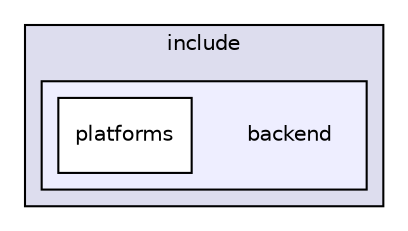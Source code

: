 digraph "backend/include/backend" {
  bgcolor=transparent;
  compound=true
  node [ fontsize="10", fontname="Helvetica"];
  edge [ labelfontsize="10", labelfontname="Helvetica"];
  subgraph clusterdir_82f6cda779f4dc5a717ca23cf5791cda {
    graph [ bgcolor="#ddddee", pencolor="black", label="include" fontname="Helvetica", fontsize="10", URL="dir_82f6cda779f4dc5a717ca23cf5791cda.html"]
  subgraph clusterdir_218415fef68cdefe3dbfb6940d1edfea {
    graph [ bgcolor="#eeeeff", pencolor="black", label="" URL="dir_218415fef68cdefe3dbfb6940d1edfea.html"];
    dir_218415fef68cdefe3dbfb6940d1edfea [shape=plaintext label="backend"];
  dir_d182d7fdf861a2f582aa0bff1af34ab1 [shape=box label="platforms" fillcolor="white" style="filled" URL="dir_d182d7fdf861a2f582aa0bff1af34ab1.html"];
  }
  }
}
